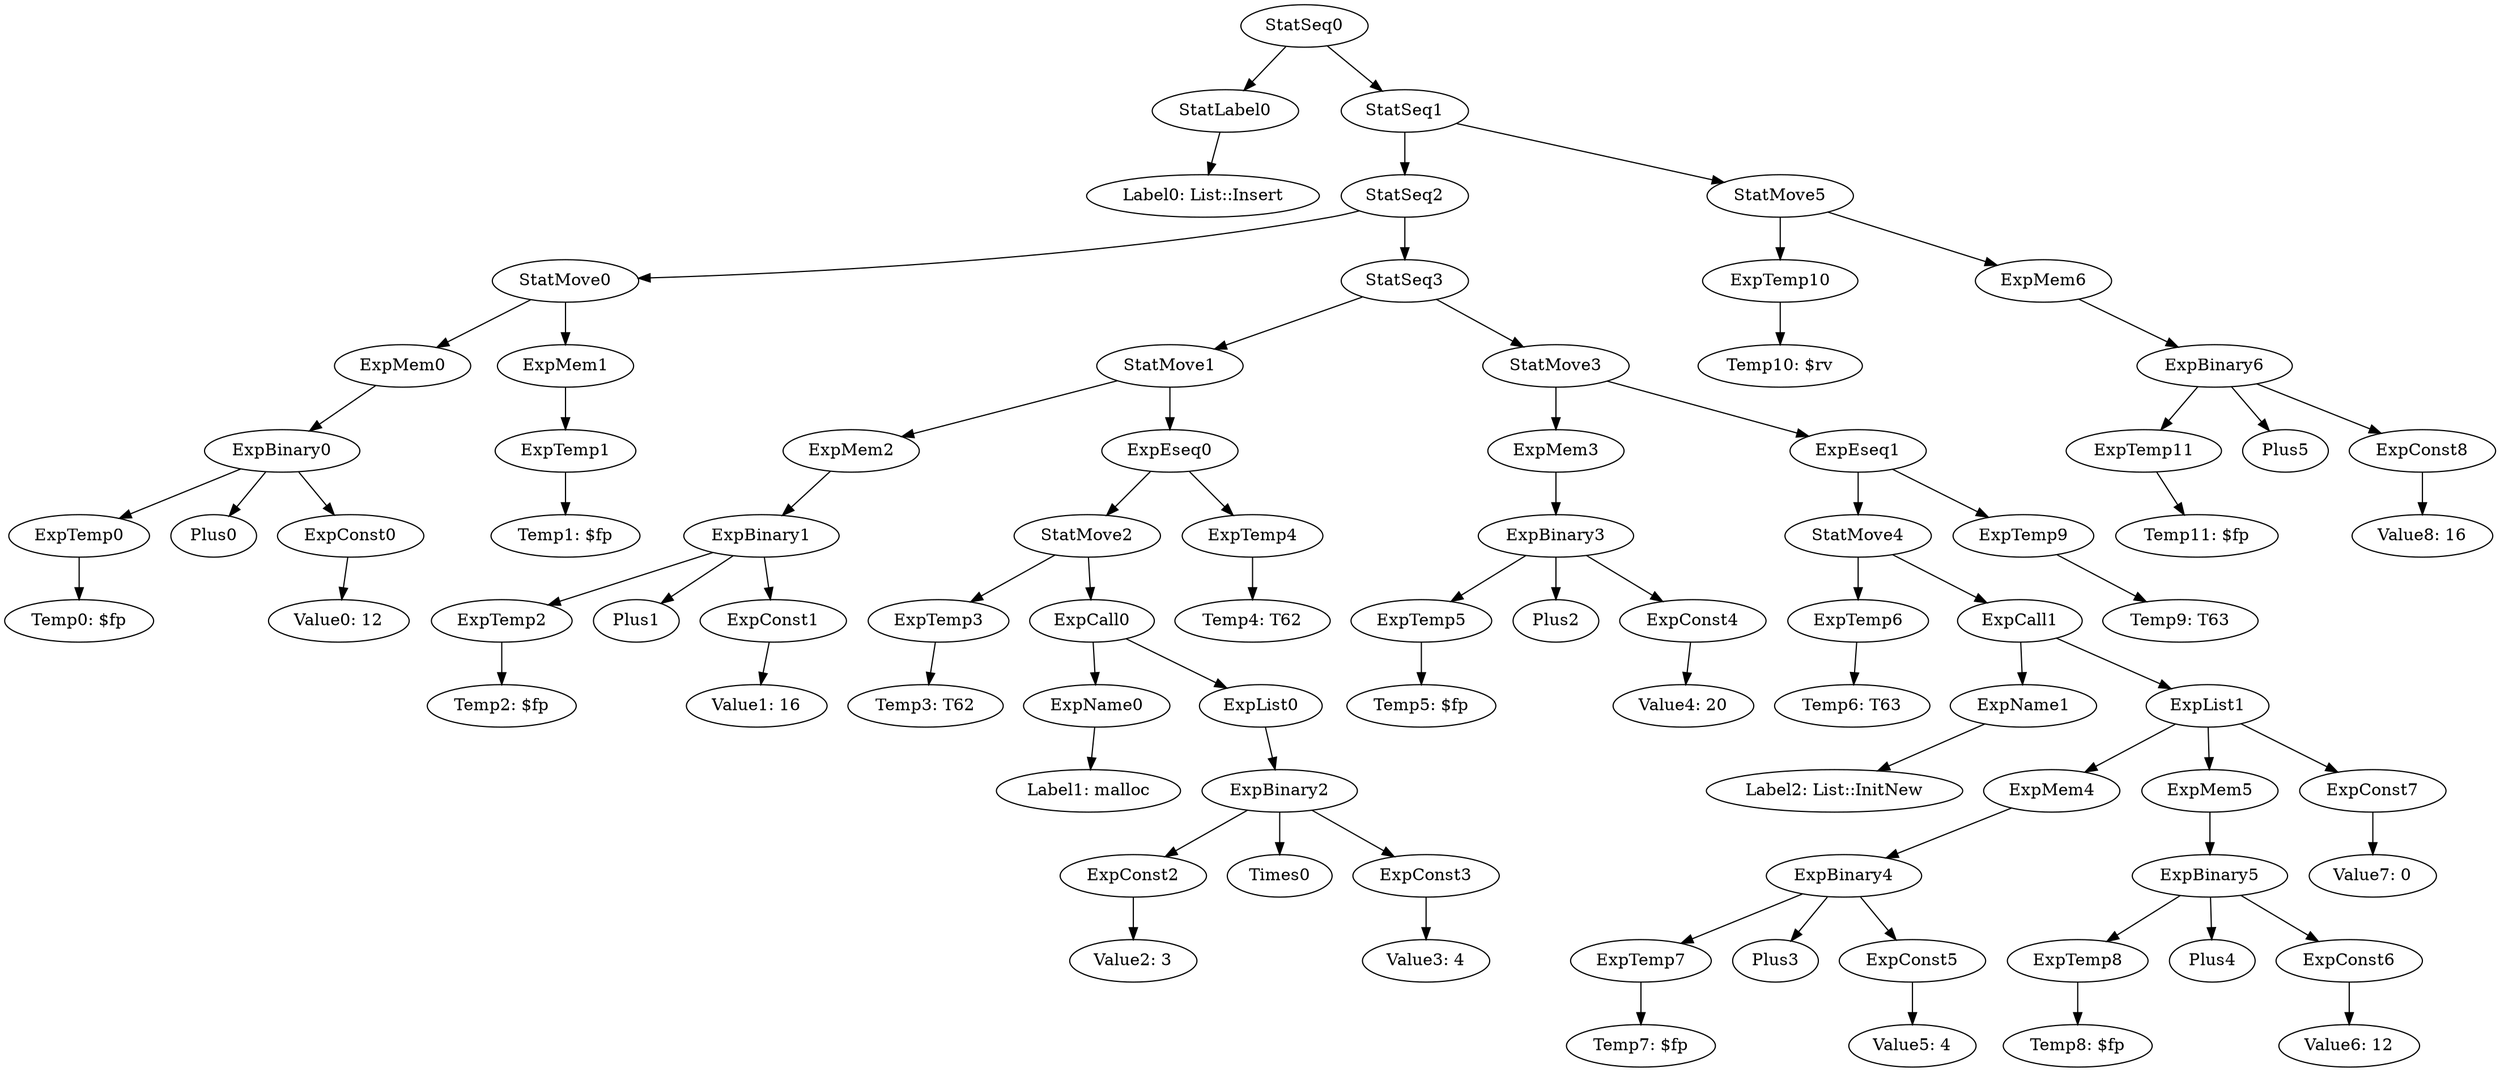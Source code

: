 digraph {
	ordering = out;
	ExpMem6 -> ExpBinary6;
	ExpBinary6 -> ExpTemp11;
	ExpBinary6 -> Plus5;
	ExpBinary6 -> ExpConst8;
	ExpTemp10 -> "Temp10: $rv";
	StatSeq1 -> StatSeq2;
	StatSeq1 -> StatMove5;
	ExpTemp9 -> "Temp9: T63";
	ExpConst3 -> "Value3: 4";
	ExpConst7 -> "Value7: 0";
	ExpCall0 -> ExpName0;
	ExpCall0 -> ExpList0;
	ExpMem2 -> ExpBinary1;
	ExpName0 -> "Label1: malloc";
	StatMove1 -> ExpMem2;
	StatMove1 -> ExpEseq0;
	ExpTemp8 -> "Temp8: $fp";
	ExpConst1 -> "Value1: 16";
	StatMove2 -> ExpTemp3;
	StatMove2 -> ExpCall0;
	ExpTemp2 -> "Temp2: $fp";
	ExpBinary0 -> ExpTemp0;
	ExpBinary0 -> Plus0;
	ExpBinary0 -> ExpConst0;
	ExpMem4 -> ExpBinary4;
	StatMove0 -> ExpMem0;
	StatMove0 -> ExpMem1;
	ExpTemp3 -> "Temp3: T62";
	ExpTemp11 -> "Temp11: $fp";
	StatSeq0 -> StatLabel0;
	StatSeq0 -> StatSeq1;
	ExpTemp1 -> "Temp1: $fp";
	ExpTemp5 -> "Temp5: $fp";
	ExpBinary2 -> ExpConst2;
	ExpBinary2 -> Times0;
	ExpBinary2 -> ExpConst3;
	ExpMem5 -> ExpBinary5;
	StatLabel0 -> "Label0: List::Insert";
	ExpMem0 -> ExpBinary0;
	StatMove4 -> ExpTemp6;
	StatMove4 -> ExpCall1;
	ExpBinary1 -> ExpTemp2;
	ExpBinary1 -> Plus1;
	ExpBinary1 -> ExpConst1;
	ExpList1 -> ExpMem4;
	ExpList1 -> ExpMem5;
	ExpList1 -> ExpConst7;
	StatSeq2 -> StatMove0;
	StatSeq2 -> StatSeq3;
	ExpMem1 -> ExpTemp1;
	ExpConst6 -> "Value6: 12";
	ExpList0 -> ExpBinary2;
	ExpEseq0 -> StatMove2;
	ExpEseq0 -> ExpTemp4;
	ExpTemp4 -> "Temp4: T62";
	ExpTemp0 -> "Temp0: $fp";
	ExpTemp7 -> "Temp7: $fp";
	StatSeq3 -> StatMove1;
	StatSeq3 -> StatMove3;
	ExpConst2 -> "Value2: 3";
	ExpBinary3 -> ExpTemp5;
	ExpBinary3 -> Plus2;
	ExpBinary3 -> ExpConst4;
	StatMove5 -> ExpTemp10;
	StatMove5 -> ExpMem6;
	ExpConst5 -> "Value5: 4";
	ExpConst8 -> "Value8: 16";
	ExpConst4 -> "Value4: 20";
	ExpMem3 -> ExpBinary3;
	StatMove3 -> ExpMem3;
	StatMove3 -> ExpEseq1;
	ExpTemp6 -> "Temp6: T63";
	ExpEseq1 -> StatMove4;
	ExpEseq1 -> ExpTemp9;
	ExpName1 -> "Label2: List::InitNew";
	ExpCall1 -> ExpName1;
	ExpCall1 -> ExpList1;
	ExpConst0 -> "Value0: 12";
	ExpBinary4 -> ExpTemp7;
	ExpBinary4 -> Plus3;
	ExpBinary4 -> ExpConst5;
	ExpBinary5 -> ExpTemp8;
	ExpBinary5 -> Plus4;
	ExpBinary5 -> ExpConst6;
}

